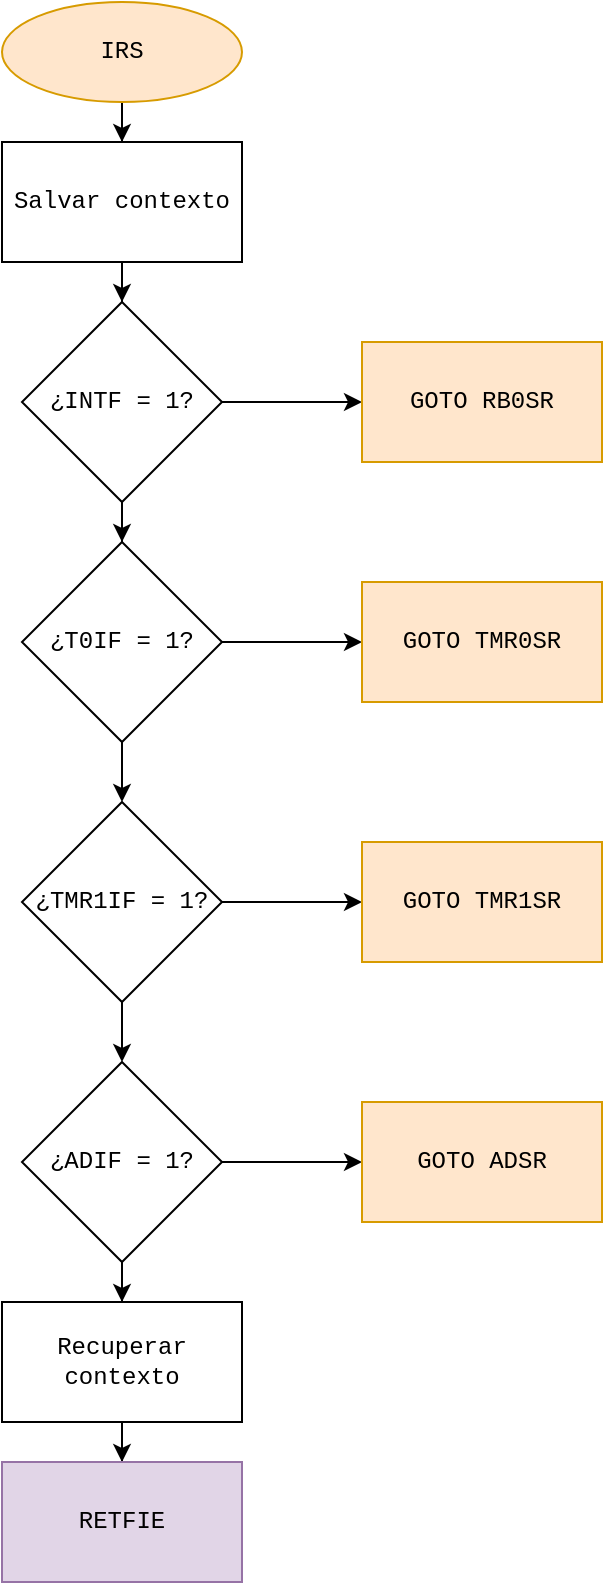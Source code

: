 <mxfile version="10.7.5" type="device"><diagram id="P1vXCJYbUVMQXfpwV-lI" name="Page-1"><mxGraphModel dx="1058" dy="808" grid="1" gridSize="10" guides="1" tooltips="1" connect="1" arrows="1" fold="1" page="1" pageScale="1" pageWidth="2336" pageHeight="1654" math="0" shadow="0"><root><mxCell id="0"/><mxCell id="1" parent="0"/><mxCell id="6SNrrmZqZVJ6YYo8vu54-14" style="edgeStyle=orthogonalEdgeStyle;rounded=0;orthogonalLoop=1;jettySize=auto;html=1;fontFamily=Courier New;" edge="1" parent="1" source="6SNrrmZqZVJ6YYo8vu54-1" target="6SNrrmZqZVJ6YYo8vu54-2"><mxGeometry relative="1" as="geometry"/></mxCell><mxCell id="6SNrrmZqZVJ6YYo8vu54-1" value="IRS" style="ellipse;whiteSpace=wrap;html=1;fillColor=#ffe6cc;strokeColor=#d79b00;fontFamily=Courier New;" vertex="1" parent="1"><mxGeometry x="450" y="20" width="120" height="50" as="geometry"/></mxCell><mxCell id="6SNrrmZqZVJ6YYo8vu54-15" style="edgeStyle=orthogonalEdgeStyle;rounded=0;orthogonalLoop=1;jettySize=auto;html=1;entryX=0.5;entryY=0;entryDx=0;entryDy=0;fontFamily=Courier New;" edge="1" parent="1" source="6SNrrmZqZVJ6YYo8vu54-2" target="6SNrrmZqZVJ6YYo8vu54-4"><mxGeometry relative="1" as="geometry"/></mxCell><mxCell id="6SNrrmZqZVJ6YYo8vu54-2" value="Salvar contexto" style="rounded=0;whiteSpace=wrap;html=1;fontFamily=Courier New;" vertex="1" parent="1"><mxGeometry x="450" y="90" width="120" height="60" as="geometry"/></mxCell><mxCell id="6SNrrmZqZVJ6YYo8vu54-16" style="edgeStyle=orthogonalEdgeStyle;rounded=0;orthogonalLoop=1;jettySize=auto;html=1;entryX=0.5;entryY=0;entryDx=0;entryDy=0;fontFamily=Courier New;" edge="1" parent="1" source="6SNrrmZqZVJ6YYo8vu54-4" target="6SNrrmZqZVJ6YYo8vu54-5"><mxGeometry relative="1" as="geometry"/></mxCell><mxCell id="6SNrrmZqZVJ6YYo8vu54-20" style="edgeStyle=orthogonalEdgeStyle;rounded=0;orthogonalLoop=1;jettySize=auto;html=1;entryX=0;entryY=0.5;entryDx=0;entryDy=0;fontFamily=Courier New;" edge="1" parent="1" source="6SNrrmZqZVJ6YYo8vu54-4" target="6SNrrmZqZVJ6YYo8vu54-10"><mxGeometry relative="1" as="geometry"/></mxCell><mxCell id="6SNrrmZqZVJ6YYo8vu54-4" value="¿INTF = 1?" style="rhombus;whiteSpace=wrap;html=1;fontFamily=Courier New;" vertex="1" parent="1"><mxGeometry x="460" y="170" width="100" height="100" as="geometry"/></mxCell><mxCell id="6SNrrmZqZVJ6YYo8vu54-17" style="edgeStyle=orthogonalEdgeStyle;rounded=0;orthogonalLoop=1;jettySize=auto;html=1;entryX=0.5;entryY=0;entryDx=0;entryDy=0;fontFamily=Courier New;" edge="1" parent="1" source="6SNrrmZqZVJ6YYo8vu54-5" target="6SNrrmZqZVJ6YYo8vu54-6"><mxGeometry relative="1" as="geometry"/></mxCell><mxCell id="6SNrrmZqZVJ6YYo8vu54-21" style="edgeStyle=orthogonalEdgeStyle;rounded=0;orthogonalLoop=1;jettySize=auto;html=1;entryX=0;entryY=0.5;entryDx=0;entryDy=0;fontFamily=Courier New;" edge="1" parent="1" source="6SNrrmZqZVJ6YYo8vu54-5" target="6SNrrmZqZVJ6YYo8vu54-11"><mxGeometry relative="1" as="geometry"/></mxCell><mxCell id="6SNrrmZqZVJ6YYo8vu54-5" value="¿T0IF = 1?" style="rhombus;whiteSpace=wrap;html=1;fontFamily=Courier New;" vertex="1" parent="1"><mxGeometry x="460" y="290" width="100" height="100" as="geometry"/></mxCell><mxCell id="6SNrrmZqZVJ6YYo8vu54-18" style="edgeStyle=orthogonalEdgeStyle;rounded=0;orthogonalLoop=1;jettySize=auto;html=1;fontFamily=Courier New;" edge="1" parent="1" source="6SNrrmZqZVJ6YYo8vu54-6" target="6SNrrmZqZVJ6YYo8vu54-7"><mxGeometry relative="1" as="geometry"/></mxCell><mxCell id="6SNrrmZqZVJ6YYo8vu54-22" style="edgeStyle=orthogonalEdgeStyle;rounded=0;orthogonalLoop=1;jettySize=auto;html=1;entryX=0;entryY=0.5;entryDx=0;entryDy=0;fontFamily=Courier New;" edge="1" parent="1" source="6SNrrmZqZVJ6YYo8vu54-6" target="6SNrrmZqZVJ6YYo8vu54-12"><mxGeometry relative="1" as="geometry"/></mxCell><mxCell id="6SNrrmZqZVJ6YYo8vu54-6" value="¿TMR1IF = 1?" style="rhombus;whiteSpace=wrap;html=1;fontFamily=Courier New;" vertex="1" parent="1"><mxGeometry x="460" y="420" width="100" height="100" as="geometry"/></mxCell><mxCell id="6SNrrmZqZVJ6YYo8vu54-19" style="edgeStyle=orthogonalEdgeStyle;rounded=0;orthogonalLoop=1;jettySize=auto;html=1;entryX=0.5;entryY=0;entryDx=0;entryDy=0;fontFamily=Courier New;" edge="1" parent="1" source="6SNrrmZqZVJ6YYo8vu54-7" target="6SNrrmZqZVJ6YYo8vu54-8"><mxGeometry relative="1" as="geometry"/></mxCell><mxCell id="6SNrrmZqZVJ6YYo8vu54-23" style="edgeStyle=orthogonalEdgeStyle;rounded=0;orthogonalLoop=1;jettySize=auto;html=1;entryX=0;entryY=0.5;entryDx=0;entryDy=0;fontFamily=Courier New;" edge="1" parent="1" source="6SNrrmZqZVJ6YYo8vu54-7" target="6SNrrmZqZVJ6YYo8vu54-13"><mxGeometry relative="1" as="geometry"/></mxCell><mxCell id="6SNrrmZqZVJ6YYo8vu54-7" value="¿ADIF = 1?" style="rhombus;whiteSpace=wrap;html=1;fontFamily=Courier New;" vertex="1" parent="1"><mxGeometry x="460" y="550" width="100" height="100" as="geometry"/></mxCell><mxCell id="6SNrrmZqZVJ6YYo8vu54-24" style="edgeStyle=orthogonalEdgeStyle;rounded=0;orthogonalLoop=1;jettySize=auto;html=1;entryX=0.5;entryY=0;entryDx=0;entryDy=0;fontFamily=Courier New;" edge="1" parent="1" source="6SNrrmZqZVJ6YYo8vu54-8" target="6SNrrmZqZVJ6YYo8vu54-9"><mxGeometry relative="1" as="geometry"/></mxCell><mxCell id="6SNrrmZqZVJ6YYo8vu54-8" value="Recuperar contexto" style="rounded=0;whiteSpace=wrap;html=1;fontFamily=Courier New;" vertex="1" parent="1"><mxGeometry x="450" y="670" width="120" height="60" as="geometry"/></mxCell><mxCell id="6SNrrmZqZVJ6YYo8vu54-9" value="RETFIE" style="rounded=0;whiteSpace=wrap;html=1;fontFamily=Courier New;fillColor=#e1d5e7;strokeColor=#9673a6;" vertex="1" parent="1"><mxGeometry x="450" y="750" width="120" height="60" as="geometry"/></mxCell><mxCell id="6SNrrmZqZVJ6YYo8vu54-10" value="GOTO RB0SR" style="rounded=0;whiteSpace=wrap;html=1;fontFamily=Courier New;fillColor=#ffe6cc;strokeColor=#d79b00;" vertex="1" parent="1"><mxGeometry x="630" y="190" width="120" height="60" as="geometry"/></mxCell><mxCell id="6SNrrmZqZVJ6YYo8vu54-11" value="GOTO TMR0SR" style="rounded=0;whiteSpace=wrap;html=1;fontFamily=Courier New;fillColor=#ffe6cc;strokeColor=#d79b00;" vertex="1" parent="1"><mxGeometry x="630" y="310" width="120" height="60" as="geometry"/></mxCell><mxCell id="6SNrrmZqZVJ6YYo8vu54-12" value="GOTO TMR1SR" style="rounded=0;whiteSpace=wrap;html=1;fontFamily=Courier New;fillColor=#ffe6cc;strokeColor=#d79b00;" vertex="1" parent="1"><mxGeometry x="630" y="440" width="120" height="60" as="geometry"/></mxCell><mxCell id="6SNrrmZqZVJ6YYo8vu54-13" value="GOTO ADSR" style="rounded=0;whiteSpace=wrap;html=1;fontFamily=Courier New;fillColor=#ffe6cc;strokeColor=#d79b00;" vertex="1" parent="1"><mxGeometry x="630" y="570" width="120" height="60" as="geometry"/></mxCell></root></mxGraphModel></diagram></mxfile>